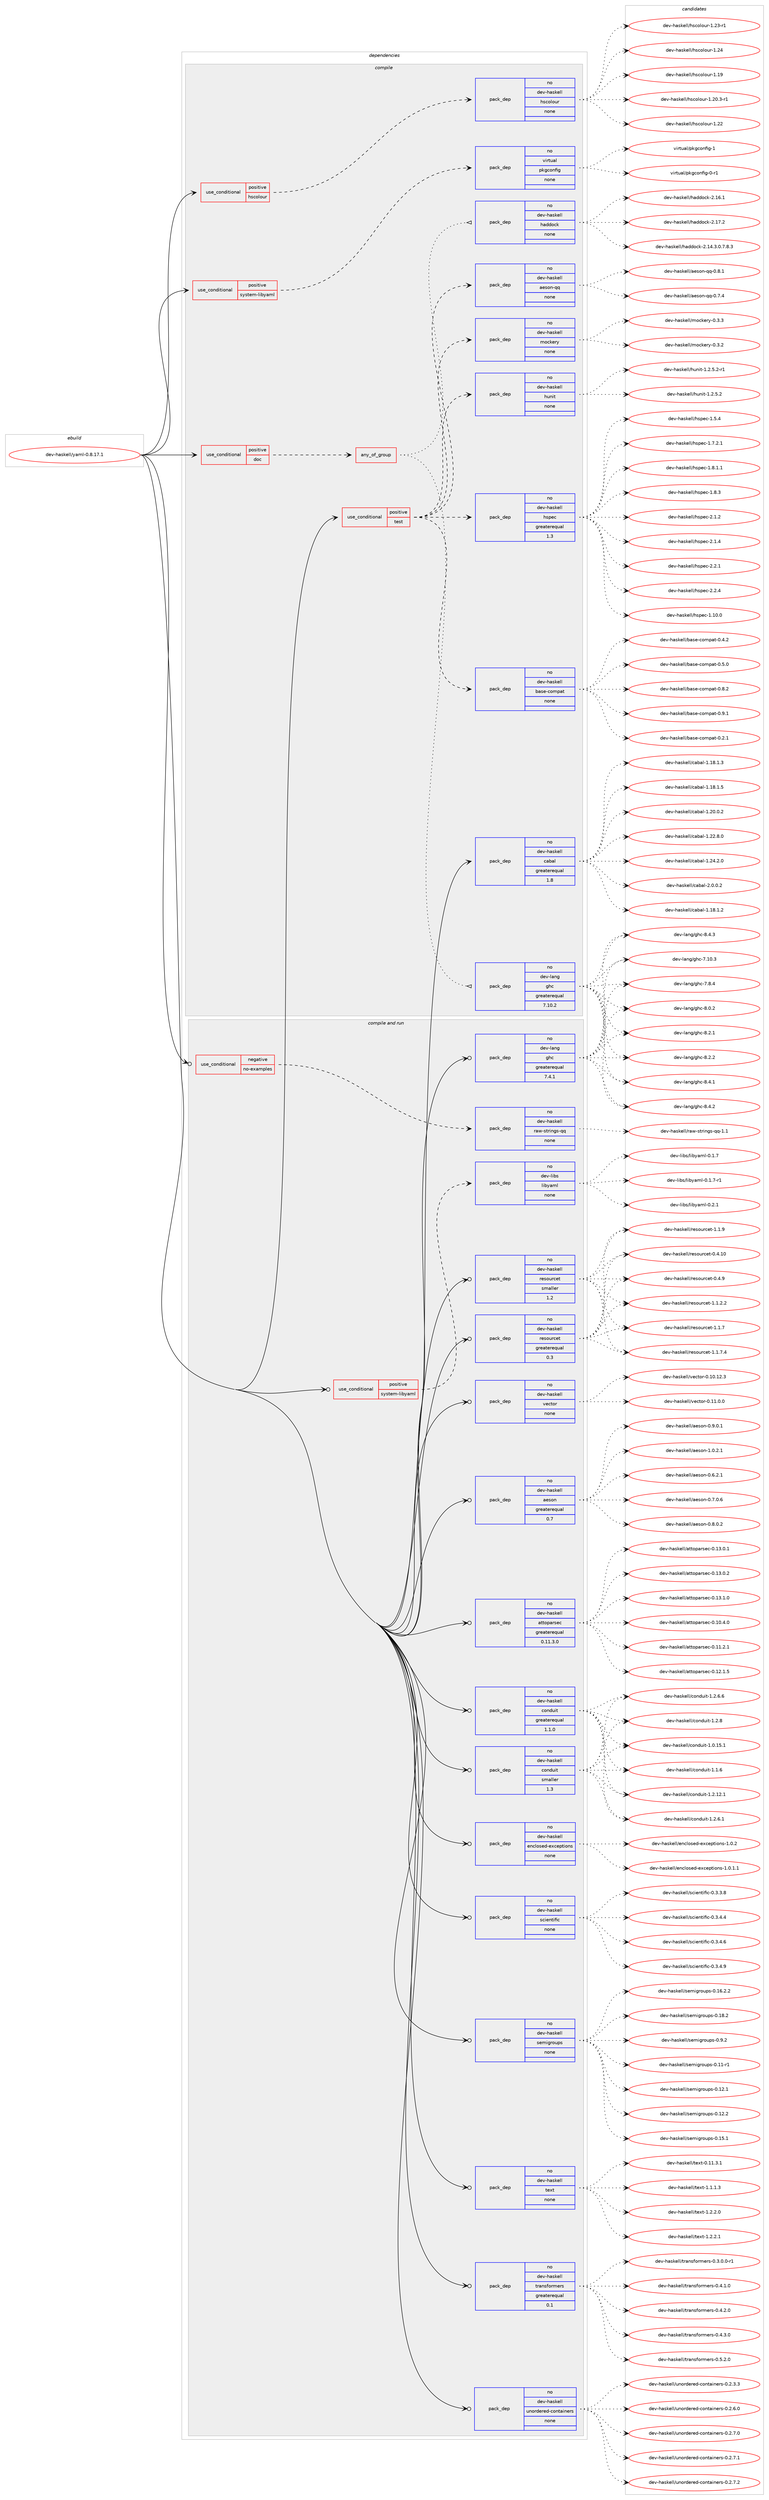 digraph prolog {

# *************
# Graph options
# *************

newrank=true;
concentrate=true;
compound=true;
graph [rankdir=LR,fontname=Helvetica,fontsize=10,ranksep=1.5];#, ranksep=2.5, nodesep=0.2];
edge  [arrowhead=vee];
node  [fontname=Helvetica,fontsize=10];

# **********
# The ebuild
# **********

subgraph cluster_leftcol {
color=gray;
rank=same;
label=<<i>ebuild</i>>;
id [label="dev-haskell/yaml-0.8.17.1", color=red, width=4, href="../dev-haskell/yaml-0.8.17.1.svg"];
}

# ****************
# The dependencies
# ****************

subgraph cluster_midcol {
color=gray;
label=<<i>dependencies</i>>;
subgraph cluster_compile {
fillcolor="#eeeeee";
style=filled;
label=<<i>compile</i>>;
subgraph cond362187 {
dependency1348762 [label=<<TABLE BORDER="0" CELLBORDER="1" CELLSPACING="0" CELLPADDING="4"><TR><TD ROWSPAN="3" CELLPADDING="10">use_conditional</TD></TR><TR><TD>positive</TD></TR><TR><TD>doc</TD></TR></TABLE>>, shape=none, color=red];
subgraph any21827 {
dependency1348763 [label=<<TABLE BORDER="0" CELLBORDER="1" CELLSPACING="0" CELLPADDING="4"><TR><TD CELLPADDING="10">any_of_group</TD></TR></TABLE>>, shape=none, color=red];subgraph pack964196 {
dependency1348764 [label=<<TABLE BORDER="0" CELLBORDER="1" CELLSPACING="0" CELLPADDING="4" WIDTH="220"><TR><TD ROWSPAN="6" CELLPADDING="30">pack_dep</TD></TR><TR><TD WIDTH="110">no</TD></TR><TR><TD>dev-haskell</TD></TR><TR><TD>haddock</TD></TR><TR><TD>none</TD></TR><TR><TD></TD></TR></TABLE>>, shape=none, color=blue];
}
dependency1348763:e -> dependency1348764:w [weight=20,style="dotted",arrowhead="oinv"];
subgraph pack964197 {
dependency1348765 [label=<<TABLE BORDER="0" CELLBORDER="1" CELLSPACING="0" CELLPADDING="4" WIDTH="220"><TR><TD ROWSPAN="6" CELLPADDING="30">pack_dep</TD></TR><TR><TD WIDTH="110">no</TD></TR><TR><TD>dev-lang</TD></TR><TR><TD>ghc</TD></TR><TR><TD>greaterequal</TD></TR><TR><TD>7.10.2</TD></TR></TABLE>>, shape=none, color=blue];
}
dependency1348763:e -> dependency1348765:w [weight=20,style="dotted",arrowhead="oinv"];
}
dependency1348762:e -> dependency1348763:w [weight=20,style="dashed",arrowhead="vee"];
}
id:e -> dependency1348762:w [weight=20,style="solid",arrowhead="vee"];
subgraph cond362188 {
dependency1348766 [label=<<TABLE BORDER="0" CELLBORDER="1" CELLSPACING="0" CELLPADDING="4"><TR><TD ROWSPAN="3" CELLPADDING="10">use_conditional</TD></TR><TR><TD>positive</TD></TR><TR><TD>hscolour</TD></TR></TABLE>>, shape=none, color=red];
subgraph pack964198 {
dependency1348767 [label=<<TABLE BORDER="0" CELLBORDER="1" CELLSPACING="0" CELLPADDING="4" WIDTH="220"><TR><TD ROWSPAN="6" CELLPADDING="30">pack_dep</TD></TR><TR><TD WIDTH="110">no</TD></TR><TR><TD>dev-haskell</TD></TR><TR><TD>hscolour</TD></TR><TR><TD>none</TD></TR><TR><TD></TD></TR></TABLE>>, shape=none, color=blue];
}
dependency1348766:e -> dependency1348767:w [weight=20,style="dashed",arrowhead="vee"];
}
id:e -> dependency1348766:w [weight=20,style="solid",arrowhead="vee"];
subgraph cond362189 {
dependency1348768 [label=<<TABLE BORDER="0" CELLBORDER="1" CELLSPACING="0" CELLPADDING="4"><TR><TD ROWSPAN="3" CELLPADDING="10">use_conditional</TD></TR><TR><TD>positive</TD></TR><TR><TD>system-libyaml</TD></TR></TABLE>>, shape=none, color=red];
subgraph pack964199 {
dependency1348769 [label=<<TABLE BORDER="0" CELLBORDER="1" CELLSPACING="0" CELLPADDING="4" WIDTH="220"><TR><TD ROWSPAN="6" CELLPADDING="30">pack_dep</TD></TR><TR><TD WIDTH="110">no</TD></TR><TR><TD>virtual</TD></TR><TR><TD>pkgconfig</TD></TR><TR><TD>none</TD></TR><TR><TD></TD></TR></TABLE>>, shape=none, color=blue];
}
dependency1348768:e -> dependency1348769:w [weight=20,style="dashed",arrowhead="vee"];
}
id:e -> dependency1348768:w [weight=20,style="solid",arrowhead="vee"];
subgraph cond362190 {
dependency1348770 [label=<<TABLE BORDER="0" CELLBORDER="1" CELLSPACING="0" CELLPADDING="4"><TR><TD ROWSPAN="3" CELLPADDING="10">use_conditional</TD></TR><TR><TD>positive</TD></TR><TR><TD>test</TD></TR></TABLE>>, shape=none, color=red];
subgraph pack964200 {
dependency1348771 [label=<<TABLE BORDER="0" CELLBORDER="1" CELLSPACING="0" CELLPADDING="4" WIDTH="220"><TR><TD ROWSPAN="6" CELLPADDING="30">pack_dep</TD></TR><TR><TD WIDTH="110">no</TD></TR><TR><TD>dev-haskell</TD></TR><TR><TD>aeson-qq</TD></TR><TR><TD>none</TD></TR><TR><TD></TD></TR></TABLE>>, shape=none, color=blue];
}
dependency1348770:e -> dependency1348771:w [weight=20,style="dashed",arrowhead="vee"];
subgraph pack964201 {
dependency1348772 [label=<<TABLE BORDER="0" CELLBORDER="1" CELLSPACING="0" CELLPADDING="4" WIDTH="220"><TR><TD ROWSPAN="6" CELLPADDING="30">pack_dep</TD></TR><TR><TD WIDTH="110">no</TD></TR><TR><TD>dev-haskell</TD></TR><TR><TD>base-compat</TD></TR><TR><TD>none</TD></TR><TR><TD></TD></TR></TABLE>>, shape=none, color=blue];
}
dependency1348770:e -> dependency1348772:w [weight=20,style="dashed",arrowhead="vee"];
subgraph pack964202 {
dependency1348773 [label=<<TABLE BORDER="0" CELLBORDER="1" CELLSPACING="0" CELLPADDING="4" WIDTH="220"><TR><TD ROWSPAN="6" CELLPADDING="30">pack_dep</TD></TR><TR><TD WIDTH="110">no</TD></TR><TR><TD>dev-haskell</TD></TR><TR><TD>hspec</TD></TR><TR><TD>greaterequal</TD></TR><TR><TD>1.3</TD></TR></TABLE>>, shape=none, color=blue];
}
dependency1348770:e -> dependency1348773:w [weight=20,style="dashed",arrowhead="vee"];
subgraph pack964203 {
dependency1348774 [label=<<TABLE BORDER="0" CELLBORDER="1" CELLSPACING="0" CELLPADDING="4" WIDTH="220"><TR><TD ROWSPAN="6" CELLPADDING="30">pack_dep</TD></TR><TR><TD WIDTH="110">no</TD></TR><TR><TD>dev-haskell</TD></TR><TR><TD>hunit</TD></TR><TR><TD>none</TD></TR><TR><TD></TD></TR></TABLE>>, shape=none, color=blue];
}
dependency1348770:e -> dependency1348774:w [weight=20,style="dashed",arrowhead="vee"];
subgraph pack964204 {
dependency1348775 [label=<<TABLE BORDER="0" CELLBORDER="1" CELLSPACING="0" CELLPADDING="4" WIDTH="220"><TR><TD ROWSPAN="6" CELLPADDING="30">pack_dep</TD></TR><TR><TD WIDTH="110">no</TD></TR><TR><TD>dev-haskell</TD></TR><TR><TD>mockery</TD></TR><TR><TD>none</TD></TR><TR><TD></TD></TR></TABLE>>, shape=none, color=blue];
}
dependency1348770:e -> dependency1348775:w [weight=20,style="dashed",arrowhead="vee"];
}
id:e -> dependency1348770:w [weight=20,style="solid",arrowhead="vee"];
subgraph pack964205 {
dependency1348776 [label=<<TABLE BORDER="0" CELLBORDER="1" CELLSPACING="0" CELLPADDING="4" WIDTH="220"><TR><TD ROWSPAN="6" CELLPADDING="30">pack_dep</TD></TR><TR><TD WIDTH="110">no</TD></TR><TR><TD>dev-haskell</TD></TR><TR><TD>cabal</TD></TR><TR><TD>greaterequal</TD></TR><TR><TD>1.8</TD></TR></TABLE>>, shape=none, color=blue];
}
id:e -> dependency1348776:w [weight=20,style="solid",arrowhead="vee"];
}
subgraph cluster_compileandrun {
fillcolor="#eeeeee";
style=filled;
label=<<i>compile and run</i>>;
subgraph cond362191 {
dependency1348777 [label=<<TABLE BORDER="0" CELLBORDER="1" CELLSPACING="0" CELLPADDING="4"><TR><TD ROWSPAN="3" CELLPADDING="10">use_conditional</TD></TR><TR><TD>negative</TD></TR><TR><TD>no-examples</TD></TR></TABLE>>, shape=none, color=red];
subgraph pack964206 {
dependency1348778 [label=<<TABLE BORDER="0" CELLBORDER="1" CELLSPACING="0" CELLPADDING="4" WIDTH="220"><TR><TD ROWSPAN="6" CELLPADDING="30">pack_dep</TD></TR><TR><TD WIDTH="110">no</TD></TR><TR><TD>dev-haskell</TD></TR><TR><TD>raw-strings-qq</TD></TR><TR><TD>none</TD></TR><TR><TD></TD></TR></TABLE>>, shape=none, color=blue];
}
dependency1348777:e -> dependency1348778:w [weight=20,style="dashed",arrowhead="vee"];
}
id:e -> dependency1348777:w [weight=20,style="solid",arrowhead="odotvee"];
subgraph cond362192 {
dependency1348779 [label=<<TABLE BORDER="0" CELLBORDER="1" CELLSPACING="0" CELLPADDING="4"><TR><TD ROWSPAN="3" CELLPADDING="10">use_conditional</TD></TR><TR><TD>positive</TD></TR><TR><TD>system-libyaml</TD></TR></TABLE>>, shape=none, color=red];
subgraph pack964207 {
dependency1348780 [label=<<TABLE BORDER="0" CELLBORDER="1" CELLSPACING="0" CELLPADDING="4" WIDTH="220"><TR><TD ROWSPAN="6" CELLPADDING="30">pack_dep</TD></TR><TR><TD WIDTH="110">no</TD></TR><TR><TD>dev-libs</TD></TR><TR><TD>libyaml</TD></TR><TR><TD>none</TD></TR><TR><TD></TD></TR></TABLE>>, shape=none, color=blue];
}
dependency1348779:e -> dependency1348780:w [weight=20,style="dashed",arrowhead="vee"];
}
id:e -> dependency1348779:w [weight=20,style="solid",arrowhead="odotvee"];
subgraph pack964208 {
dependency1348781 [label=<<TABLE BORDER="0" CELLBORDER="1" CELLSPACING="0" CELLPADDING="4" WIDTH="220"><TR><TD ROWSPAN="6" CELLPADDING="30">pack_dep</TD></TR><TR><TD WIDTH="110">no</TD></TR><TR><TD>dev-haskell</TD></TR><TR><TD>aeson</TD></TR><TR><TD>greaterequal</TD></TR><TR><TD>0.7</TD></TR></TABLE>>, shape=none, color=blue];
}
id:e -> dependency1348781:w [weight=20,style="solid",arrowhead="odotvee"];
subgraph pack964209 {
dependency1348782 [label=<<TABLE BORDER="0" CELLBORDER="1" CELLSPACING="0" CELLPADDING="4" WIDTH="220"><TR><TD ROWSPAN="6" CELLPADDING="30">pack_dep</TD></TR><TR><TD WIDTH="110">no</TD></TR><TR><TD>dev-haskell</TD></TR><TR><TD>attoparsec</TD></TR><TR><TD>greaterequal</TD></TR><TR><TD>0.11.3.0</TD></TR></TABLE>>, shape=none, color=blue];
}
id:e -> dependency1348782:w [weight=20,style="solid",arrowhead="odotvee"];
subgraph pack964210 {
dependency1348783 [label=<<TABLE BORDER="0" CELLBORDER="1" CELLSPACING="0" CELLPADDING="4" WIDTH="220"><TR><TD ROWSPAN="6" CELLPADDING="30">pack_dep</TD></TR><TR><TD WIDTH="110">no</TD></TR><TR><TD>dev-haskell</TD></TR><TR><TD>conduit</TD></TR><TR><TD>greaterequal</TD></TR><TR><TD>1.1.0</TD></TR></TABLE>>, shape=none, color=blue];
}
id:e -> dependency1348783:w [weight=20,style="solid",arrowhead="odotvee"];
subgraph pack964211 {
dependency1348784 [label=<<TABLE BORDER="0" CELLBORDER="1" CELLSPACING="0" CELLPADDING="4" WIDTH="220"><TR><TD ROWSPAN="6" CELLPADDING="30">pack_dep</TD></TR><TR><TD WIDTH="110">no</TD></TR><TR><TD>dev-haskell</TD></TR><TR><TD>conduit</TD></TR><TR><TD>smaller</TD></TR><TR><TD>1.3</TD></TR></TABLE>>, shape=none, color=blue];
}
id:e -> dependency1348784:w [weight=20,style="solid",arrowhead="odotvee"];
subgraph pack964212 {
dependency1348785 [label=<<TABLE BORDER="0" CELLBORDER="1" CELLSPACING="0" CELLPADDING="4" WIDTH="220"><TR><TD ROWSPAN="6" CELLPADDING="30">pack_dep</TD></TR><TR><TD WIDTH="110">no</TD></TR><TR><TD>dev-haskell</TD></TR><TR><TD>enclosed-exceptions</TD></TR><TR><TD>none</TD></TR><TR><TD></TD></TR></TABLE>>, shape=none, color=blue];
}
id:e -> dependency1348785:w [weight=20,style="solid",arrowhead="odotvee"];
subgraph pack964213 {
dependency1348786 [label=<<TABLE BORDER="0" CELLBORDER="1" CELLSPACING="0" CELLPADDING="4" WIDTH="220"><TR><TD ROWSPAN="6" CELLPADDING="30">pack_dep</TD></TR><TR><TD WIDTH="110">no</TD></TR><TR><TD>dev-haskell</TD></TR><TR><TD>resourcet</TD></TR><TR><TD>greaterequal</TD></TR><TR><TD>0.3</TD></TR></TABLE>>, shape=none, color=blue];
}
id:e -> dependency1348786:w [weight=20,style="solid",arrowhead="odotvee"];
subgraph pack964214 {
dependency1348787 [label=<<TABLE BORDER="0" CELLBORDER="1" CELLSPACING="0" CELLPADDING="4" WIDTH="220"><TR><TD ROWSPAN="6" CELLPADDING="30">pack_dep</TD></TR><TR><TD WIDTH="110">no</TD></TR><TR><TD>dev-haskell</TD></TR><TR><TD>resourcet</TD></TR><TR><TD>smaller</TD></TR><TR><TD>1.2</TD></TR></TABLE>>, shape=none, color=blue];
}
id:e -> dependency1348787:w [weight=20,style="solid",arrowhead="odotvee"];
subgraph pack964215 {
dependency1348788 [label=<<TABLE BORDER="0" CELLBORDER="1" CELLSPACING="0" CELLPADDING="4" WIDTH="220"><TR><TD ROWSPAN="6" CELLPADDING="30">pack_dep</TD></TR><TR><TD WIDTH="110">no</TD></TR><TR><TD>dev-haskell</TD></TR><TR><TD>scientific</TD></TR><TR><TD>none</TD></TR><TR><TD></TD></TR></TABLE>>, shape=none, color=blue];
}
id:e -> dependency1348788:w [weight=20,style="solid",arrowhead="odotvee"];
subgraph pack964216 {
dependency1348789 [label=<<TABLE BORDER="0" CELLBORDER="1" CELLSPACING="0" CELLPADDING="4" WIDTH="220"><TR><TD ROWSPAN="6" CELLPADDING="30">pack_dep</TD></TR><TR><TD WIDTH="110">no</TD></TR><TR><TD>dev-haskell</TD></TR><TR><TD>semigroups</TD></TR><TR><TD>none</TD></TR><TR><TD></TD></TR></TABLE>>, shape=none, color=blue];
}
id:e -> dependency1348789:w [weight=20,style="solid",arrowhead="odotvee"];
subgraph pack964217 {
dependency1348790 [label=<<TABLE BORDER="0" CELLBORDER="1" CELLSPACING="0" CELLPADDING="4" WIDTH="220"><TR><TD ROWSPAN="6" CELLPADDING="30">pack_dep</TD></TR><TR><TD WIDTH="110">no</TD></TR><TR><TD>dev-haskell</TD></TR><TR><TD>text</TD></TR><TR><TD>none</TD></TR><TR><TD></TD></TR></TABLE>>, shape=none, color=blue];
}
id:e -> dependency1348790:w [weight=20,style="solid",arrowhead="odotvee"];
subgraph pack964218 {
dependency1348791 [label=<<TABLE BORDER="0" CELLBORDER="1" CELLSPACING="0" CELLPADDING="4" WIDTH="220"><TR><TD ROWSPAN="6" CELLPADDING="30">pack_dep</TD></TR><TR><TD WIDTH="110">no</TD></TR><TR><TD>dev-haskell</TD></TR><TR><TD>transformers</TD></TR><TR><TD>greaterequal</TD></TR><TR><TD>0.1</TD></TR></TABLE>>, shape=none, color=blue];
}
id:e -> dependency1348791:w [weight=20,style="solid",arrowhead="odotvee"];
subgraph pack964219 {
dependency1348792 [label=<<TABLE BORDER="0" CELLBORDER="1" CELLSPACING="0" CELLPADDING="4" WIDTH="220"><TR><TD ROWSPAN="6" CELLPADDING="30">pack_dep</TD></TR><TR><TD WIDTH="110">no</TD></TR><TR><TD>dev-haskell</TD></TR><TR><TD>unordered-containers</TD></TR><TR><TD>none</TD></TR><TR><TD></TD></TR></TABLE>>, shape=none, color=blue];
}
id:e -> dependency1348792:w [weight=20,style="solid",arrowhead="odotvee"];
subgraph pack964220 {
dependency1348793 [label=<<TABLE BORDER="0" CELLBORDER="1" CELLSPACING="0" CELLPADDING="4" WIDTH="220"><TR><TD ROWSPAN="6" CELLPADDING="30">pack_dep</TD></TR><TR><TD WIDTH="110">no</TD></TR><TR><TD>dev-haskell</TD></TR><TR><TD>vector</TD></TR><TR><TD>none</TD></TR><TR><TD></TD></TR></TABLE>>, shape=none, color=blue];
}
id:e -> dependency1348793:w [weight=20,style="solid",arrowhead="odotvee"];
subgraph pack964221 {
dependency1348794 [label=<<TABLE BORDER="0" CELLBORDER="1" CELLSPACING="0" CELLPADDING="4" WIDTH="220"><TR><TD ROWSPAN="6" CELLPADDING="30">pack_dep</TD></TR><TR><TD WIDTH="110">no</TD></TR><TR><TD>dev-lang</TD></TR><TR><TD>ghc</TD></TR><TR><TD>greaterequal</TD></TR><TR><TD>7.4.1</TD></TR></TABLE>>, shape=none, color=blue];
}
id:e -> dependency1348794:w [weight=20,style="solid",arrowhead="odotvee"];
}
subgraph cluster_run {
fillcolor="#eeeeee";
style=filled;
label=<<i>run</i>>;
}
}

# **************
# The candidates
# **************

subgraph cluster_choices {
rank=same;
color=gray;
label=<<i>candidates</i>>;

subgraph choice964196 {
color=black;
nodesep=1;
choice1001011184510497115107101108108471049710010011199107455046495246514648465546564651 [label="dev-haskell/haddock-2.14.3.0.7.8.3", color=red, width=4,href="../dev-haskell/haddock-2.14.3.0.7.8.3.svg"];
choice100101118451049711510710110810847104971001001119910745504649544649 [label="dev-haskell/haddock-2.16.1", color=red, width=4,href="../dev-haskell/haddock-2.16.1.svg"];
choice100101118451049711510710110810847104971001001119910745504649554650 [label="dev-haskell/haddock-2.17.2", color=red, width=4,href="../dev-haskell/haddock-2.17.2.svg"];
dependency1348764:e -> choice1001011184510497115107101108108471049710010011199107455046495246514648465546564651:w [style=dotted,weight="100"];
dependency1348764:e -> choice100101118451049711510710110810847104971001001119910745504649544649:w [style=dotted,weight="100"];
dependency1348764:e -> choice100101118451049711510710110810847104971001001119910745504649554650:w [style=dotted,weight="100"];
}
subgraph choice964197 {
color=black;
nodesep=1;
choice1001011184510897110103471031049945554649484651 [label="dev-lang/ghc-7.10.3", color=red, width=4,href="../dev-lang/ghc-7.10.3.svg"];
choice10010111845108971101034710310499455546564652 [label="dev-lang/ghc-7.8.4", color=red, width=4,href="../dev-lang/ghc-7.8.4.svg"];
choice10010111845108971101034710310499455646484650 [label="dev-lang/ghc-8.0.2", color=red, width=4,href="../dev-lang/ghc-8.0.2.svg"];
choice10010111845108971101034710310499455646504649 [label="dev-lang/ghc-8.2.1", color=red, width=4,href="../dev-lang/ghc-8.2.1.svg"];
choice10010111845108971101034710310499455646504650 [label="dev-lang/ghc-8.2.2", color=red, width=4,href="../dev-lang/ghc-8.2.2.svg"];
choice10010111845108971101034710310499455646524649 [label="dev-lang/ghc-8.4.1", color=red, width=4,href="../dev-lang/ghc-8.4.1.svg"];
choice10010111845108971101034710310499455646524650 [label="dev-lang/ghc-8.4.2", color=red, width=4,href="../dev-lang/ghc-8.4.2.svg"];
choice10010111845108971101034710310499455646524651 [label="dev-lang/ghc-8.4.3", color=red, width=4,href="../dev-lang/ghc-8.4.3.svg"];
dependency1348765:e -> choice1001011184510897110103471031049945554649484651:w [style=dotted,weight="100"];
dependency1348765:e -> choice10010111845108971101034710310499455546564652:w [style=dotted,weight="100"];
dependency1348765:e -> choice10010111845108971101034710310499455646484650:w [style=dotted,weight="100"];
dependency1348765:e -> choice10010111845108971101034710310499455646504649:w [style=dotted,weight="100"];
dependency1348765:e -> choice10010111845108971101034710310499455646504650:w [style=dotted,weight="100"];
dependency1348765:e -> choice10010111845108971101034710310499455646524649:w [style=dotted,weight="100"];
dependency1348765:e -> choice10010111845108971101034710310499455646524650:w [style=dotted,weight="100"];
dependency1348765:e -> choice10010111845108971101034710310499455646524651:w [style=dotted,weight="100"];
}
subgraph choice964198 {
color=black;
nodesep=1;
choice100101118451049711510710110810847104115991111081111171144549464957 [label="dev-haskell/hscolour-1.19", color=red, width=4,href="../dev-haskell/hscolour-1.19.svg"];
choice10010111845104971151071011081084710411599111108111117114454946504846514511449 [label="dev-haskell/hscolour-1.20.3-r1", color=red, width=4,href="../dev-haskell/hscolour-1.20.3-r1.svg"];
choice100101118451049711510710110810847104115991111081111171144549465050 [label="dev-haskell/hscolour-1.22", color=red, width=4,href="../dev-haskell/hscolour-1.22.svg"];
choice1001011184510497115107101108108471041159911110811111711445494650514511449 [label="dev-haskell/hscolour-1.23-r1", color=red, width=4,href="../dev-haskell/hscolour-1.23-r1.svg"];
choice100101118451049711510710110810847104115991111081111171144549465052 [label="dev-haskell/hscolour-1.24", color=red, width=4,href="../dev-haskell/hscolour-1.24.svg"];
dependency1348767:e -> choice100101118451049711510710110810847104115991111081111171144549464957:w [style=dotted,weight="100"];
dependency1348767:e -> choice10010111845104971151071011081084710411599111108111117114454946504846514511449:w [style=dotted,weight="100"];
dependency1348767:e -> choice100101118451049711510710110810847104115991111081111171144549465050:w [style=dotted,weight="100"];
dependency1348767:e -> choice1001011184510497115107101108108471041159911110811111711445494650514511449:w [style=dotted,weight="100"];
dependency1348767:e -> choice100101118451049711510710110810847104115991111081111171144549465052:w [style=dotted,weight="100"];
}
subgraph choice964199 {
color=black;
nodesep=1;
choice11810511411611797108471121071039911111010210510345484511449 [label="virtual/pkgconfig-0-r1", color=red, width=4,href="../virtual/pkgconfig-0-r1.svg"];
choice1181051141161179710847112107103991111101021051034549 [label="virtual/pkgconfig-1", color=red, width=4,href="../virtual/pkgconfig-1.svg"];
dependency1348769:e -> choice11810511411611797108471121071039911111010210510345484511449:w [style=dotted,weight="100"];
dependency1348769:e -> choice1181051141161179710847112107103991111101021051034549:w [style=dotted,weight="100"];
}
subgraph choice964200 {
color=black;
nodesep=1;
choice1001011184510497115107101108108479710111511111045113113454846554652 [label="dev-haskell/aeson-qq-0.7.4", color=red, width=4,href="../dev-haskell/aeson-qq-0.7.4.svg"];
choice1001011184510497115107101108108479710111511111045113113454846564649 [label="dev-haskell/aeson-qq-0.8.1", color=red, width=4,href="../dev-haskell/aeson-qq-0.8.1.svg"];
dependency1348771:e -> choice1001011184510497115107101108108479710111511111045113113454846554652:w [style=dotted,weight="100"];
dependency1348771:e -> choice1001011184510497115107101108108479710111511111045113113454846564649:w [style=dotted,weight="100"];
}
subgraph choice964201 {
color=black;
nodesep=1;
choice1001011184510497115107101108108479897115101459911110911297116454846504649 [label="dev-haskell/base-compat-0.2.1", color=red, width=4,href="../dev-haskell/base-compat-0.2.1.svg"];
choice1001011184510497115107101108108479897115101459911110911297116454846524650 [label="dev-haskell/base-compat-0.4.2", color=red, width=4,href="../dev-haskell/base-compat-0.4.2.svg"];
choice1001011184510497115107101108108479897115101459911110911297116454846534648 [label="dev-haskell/base-compat-0.5.0", color=red, width=4,href="../dev-haskell/base-compat-0.5.0.svg"];
choice1001011184510497115107101108108479897115101459911110911297116454846564650 [label="dev-haskell/base-compat-0.8.2", color=red, width=4,href="../dev-haskell/base-compat-0.8.2.svg"];
choice1001011184510497115107101108108479897115101459911110911297116454846574649 [label="dev-haskell/base-compat-0.9.1", color=red, width=4,href="../dev-haskell/base-compat-0.9.1.svg"];
dependency1348772:e -> choice1001011184510497115107101108108479897115101459911110911297116454846504649:w [style=dotted,weight="100"];
dependency1348772:e -> choice1001011184510497115107101108108479897115101459911110911297116454846524650:w [style=dotted,weight="100"];
dependency1348772:e -> choice1001011184510497115107101108108479897115101459911110911297116454846534648:w [style=dotted,weight="100"];
dependency1348772:e -> choice1001011184510497115107101108108479897115101459911110911297116454846564650:w [style=dotted,weight="100"];
dependency1348772:e -> choice1001011184510497115107101108108479897115101459911110911297116454846574649:w [style=dotted,weight="100"];
}
subgraph choice964202 {
color=black;
nodesep=1;
choice1001011184510497115107101108108471041151121019945494649484648 [label="dev-haskell/hspec-1.10.0", color=red, width=4,href="../dev-haskell/hspec-1.10.0.svg"];
choice10010111845104971151071011081084710411511210199454946534652 [label="dev-haskell/hspec-1.5.4", color=red, width=4,href="../dev-haskell/hspec-1.5.4.svg"];
choice100101118451049711510710110810847104115112101994549465546504649 [label="dev-haskell/hspec-1.7.2.1", color=red, width=4,href="../dev-haskell/hspec-1.7.2.1.svg"];
choice100101118451049711510710110810847104115112101994549465646494649 [label="dev-haskell/hspec-1.8.1.1", color=red, width=4,href="../dev-haskell/hspec-1.8.1.1.svg"];
choice10010111845104971151071011081084710411511210199454946564651 [label="dev-haskell/hspec-1.8.3", color=red, width=4,href="../dev-haskell/hspec-1.8.3.svg"];
choice10010111845104971151071011081084710411511210199455046494650 [label="dev-haskell/hspec-2.1.2", color=red, width=4,href="../dev-haskell/hspec-2.1.2.svg"];
choice10010111845104971151071011081084710411511210199455046494652 [label="dev-haskell/hspec-2.1.4", color=red, width=4,href="../dev-haskell/hspec-2.1.4.svg"];
choice10010111845104971151071011081084710411511210199455046504649 [label="dev-haskell/hspec-2.2.1", color=red, width=4,href="../dev-haskell/hspec-2.2.1.svg"];
choice10010111845104971151071011081084710411511210199455046504652 [label="dev-haskell/hspec-2.2.4", color=red, width=4,href="../dev-haskell/hspec-2.2.4.svg"];
dependency1348773:e -> choice1001011184510497115107101108108471041151121019945494649484648:w [style=dotted,weight="100"];
dependency1348773:e -> choice10010111845104971151071011081084710411511210199454946534652:w [style=dotted,weight="100"];
dependency1348773:e -> choice100101118451049711510710110810847104115112101994549465546504649:w [style=dotted,weight="100"];
dependency1348773:e -> choice100101118451049711510710110810847104115112101994549465646494649:w [style=dotted,weight="100"];
dependency1348773:e -> choice10010111845104971151071011081084710411511210199454946564651:w [style=dotted,weight="100"];
dependency1348773:e -> choice10010111845104971151071011081084710411511210199455046494650:w [style=dotted,weight="100"];
dependency1348773:e -> choice10010111845104971151071011081084710411511210199455046494652:w [style=dotted,weight="100"];
dependency1348773:e -> choice10010111845104971151071011081084710411511210199455046504649:w [style=dotted,weight="100"];
dependency1348773:e -> choice10010111845104971151071011081084710411511210199455046504652:w [style=dotted,weight="100"];
}
subgraph choice964203 {
color=black;
nodesep=1;
choice1001011184510497115107101108108471041171101051164549465046534650 [label="dev-haskell/hunit-1.2.5.2", color=red, width=4,href="../dev-haskell/hunit-1.2.5.2.svg"];
choice10010111845104971151071011081084710411711010511645494650465346504511449 [label="dev-haskell/hunit-1.2.5.2-r1", color=red, width=4,href="../dev-haskell/hunit-1.2.5.2-r1.svg"];
dependency1348774:e -> choice1001011184510497115107101108108471041171101051164549465046534650:w [style=dotted,weight="100"];
dependency1348774:e -> choice10010111845104971151071011081084710411711010511645494650465346504511449:w [style=dotted,weight="100"];
}
subgraph choice964204 {
color=black;
nodesep=1;
choice10010111845104971151071011081084710911199107101114121454846514650 [label="dev-haskell/mockery-0.3.2", color=red, width=4,href="../dev-haskell/mockery-0.3.2.svg"];
choice10010111845104971151071011081084710911199107101114121454846514651 [label="dev-haskell/mockery-0.3.3", color=red, width=4,href="../dev-haskell/mockery-0.3.3.svg"];
dependency1348775:e -> choice10010111845104971151071011081084710911199107101114121454846514650:w [style=dotted,weight="100"];
dependency1348775:e -> choice10010111845104971151071011081084710911199107101114121454846514651:w [style=dotted,weight="100"];
}
subgraph choice964205 {
color=black;
nodesep=1;
choice10010111845104971151071011081084799979897108454946495646494650 [label="dev-haskell/cabal-1.18.1.2", color=red, width=4,href="../dev-haskell/cabal-1.18.1.2.svg"];
choice10010111845104971151071011081084799979897108454946495646494651 [label="dev-haskell/cabal-1.18.1.3", color=red, width=4,href="../dev-haskell/cabal-1.18.1.3.svg"];
choice10010111845104971151071011081084799979897108454946495646494653 [label="dev-haskell/cabal-1.18.1.5", color=red, width=4,href="../dev-haskell/cabal-1.18.1.5.svg"];
choice10010111845104971151071011081084799979897108454946504846484650 [label="dev-haskell/cabal-1.20.0.2", color=red, width=4,href="../dev-haskell/cabal-1.20.0.2.svg"];
choice10010111845104971151071011081084799979897108454946505046564648 [label="dev-haskell/cabal-1.22.8.0", color=red, width=4,href="../dev-haskell/cabal-1.22.8.0.svg"];
choice10010111845104971151071011081084799979897108454946505246504648 [label="dev-haskell/cabal-1.24.2.0", color=red, width=4,href="../dev-haskell/cabal-1.24.2.0.svg"];
choice100101118451049711510710110810847999798971084550464846484650 [label="dev-haskell/cabal-2.0.0.2", color=red, width=4,href="../dev-haskell/cabal-2.0.0.2.svg"];
dependency1348776:e -> choice10010111845104971151071011081084799979897108454946495646494650:w [style=dotted,weight="100"];
dependency1348776:e -> choice10010111845104971151071011081084799979897108454946495646494651:w [style=dotted,weight="100"];
dependency1348776:e -> choice10010111845104971151071011081084799979897108454946495646494653:w [style=dotted,weight="100"];
dependency1348776:e -> choice10010111845104971151071011081084799979897108454946504846484650:w [style=dotted,weight="100"];
dependency1348776:e -> choice10010111845104971151071011081084799979897108454946505046564648:w [style=dotted,weight="100"];
dependency1348776:e -> choice10010111845104971151071011081084799979897108454946505246504648:w [style=dotted,weight="100"];
dependency1348776:e -> choice100101118451049711510710110810847999798971084550464846484650:w [style=dotted,weight="100"];
}
subgraph choice964206 {
color=black;
nodesep=1;
choice10010111845104971151071011081084711497119451151161141051101031154511311345494649 [label="dev-haskell/raw-strings-qq-1.1", color=red, width=4,href="../dev-haskell/raw-strings-qq-1.1.svg"];
dependency1348778:e -> choice10010111845104971151071011081084711497119451151161141051101031154511311345494649:w [style=dotted,weight="100"];
}
subgraph choice964207 {
color=black;
nodesep=1;
choice1001011184510810598115471081059812197109108454846494655 [label="dev-libs/libyaml-0.1.7", color=red, width=4,href="../dev-libs/libyaml-0.1.7.svg"];
choice10010111845108105981154710810598121971091084548464946554511449 [label="dev-libs/libyaml-0.1.7-r1", color=red, width=4,href="../dev-libs/libyaml-0.1.7-r1.svg"];
choice1001011184510810598115471081059812197109108454846504649 [label="dev-libs/libyaml-0.2.1", color=red, width=4,href="../dev-libs/libyaml-0.2.1.svg"];
dependency1348780:e -> choice1001011184510810598115471081059812197109108454846494655:w [style=dotted,weight="100"];
dependency1348780:e -> choice10010111845108105981154710810598121971091084548464946554511449:w [style=dotted,weight="100"];
dependency1348780:e -> choice1001011184510810598115471081059812197109108454846504649:w [style=dotted,weight="100"];
}
subgraph choice964208 {
color=black;
nodesep=1;
choice100101118451049711510710110810847971011151111104548465446504649 [label="dev-haskell/aeson-0.6.2.1", color=red, width=4,href="../dev-haskell/aeson-0.6.2.1.svg"];
choice100101118451049711510710110810847971011151111104548465546484654 [label="dev-haskell/aeson-0.7.0.6", color=red, width=4,href="../dev-haskell/aeson-0.7.0.6.svg"];
choice100101118451049711510710110810847971011151111104548465646484650 [label="dev-haskell/aeson-0.8.0.2", color=red, width=4,href="../dev-haskell/aeson-0.8.0.2.svg"];
choice100101118451049711510710110810847971011151111104548465746484649 [label="dev-haskell/aeson-0.9.0.1", color=red, width=4,href="../dev-haskell/aeson-0.9.0.1.svg"];
choice100101118451049711510710110810847971011151111104549464846504649 [label="dev-haskell/aeson-1.0.2.1", color=red, width=4,href="../dev-haskell/aeson-1.0.2.1.svg"];
dependency1348781:e -> choice100101118451049711510710110810847971011151111104548465446504649:w [style=dotted,weight="100"];
dependency1348781:e -> choice100101118451049711510710110810847971011151111104548465546484654:w [style=dotted,weight="100"];
dependency1348781:e -> choice100101118451049711510710110810847971011151111104548465646484650:w [style=dotted,weight="100"];
dependency1348781:e -> choice100101118451049711510710110810847971011151111104548465746484649:w [style=dotted,weight="100"];
dependency1348781:e -> choice100101118451049711510710110810847971011151111104549464846504649:w [style=dotted,weight="100"];
}
subgraph choice964209 {
color=black;
nodesep=1;
choice100101118451049711510710110810847971161161111129711411510199454846494846524648 [label="dev-haskell/attoparsec-0.10.4.0", color=red, width=4,href="../dev-haskell/attoparsec-0.10.4.0.svg"];
choice100101118451049711510710110810847971161161111129711411510199454846494946504649 [label="dev-haskell/attoparsec-0.11.2.1", color=red, width=4,href="../dev-haskell/attoparsec-0.11.2.1.svg"];
choice100101118451049711510710110810847971161161111129711411510199454846495046494653 [label="dev-haskell/attoparsec-0.12.1.5", color=red, width=4,href="../dev-haskell/attoparsec-0.12.1.5.svg"];
choice100101118451049711510710110810847971161161111129711411510199454846495146484649 [label="dev-haskell/attoparsec-0.13.0.1", color=red, width=4,href="../dev-haskell/attoparsec-0.13.0.1.svg"];
choice100101118451049711510710110810847971161161111129711411510199454846495146484650 [label="dev-haskell/attoparsec-0.13.0.2", color=red, width=4,href="../dev-haskell/attoparsec-0.13.0.2.svg"];
choice100101118451049711510710110810847971161161111129711411510199454846495146494648 [label="dev-haskell/attoparsec-0.13.1.0", color=red, width=4,href="../dev-haskell/attoparsec-0.13.1.0.svg"];
dependency1348782:e -> choice100101118451049711510710110810847971161161111129711411510199454846494846524648:w [style=dotted,weight="100"];
dependency1348782:e -> choice100101118451049711510710110810847971161161111129711411510199454846494946504649:w [style=dotted,weight="100"];
dependency1348782:e -> choice100101118451049711510710110810847971161161111129711411510199454846495046494653:w [style=dotted,weight="100"];
dependency1348782:e -> choice100101118451049711510710110810847971161161111129711411510199454846495146484649:w [style=dotted,weight="100"];
dependency1348782:e -> choice100101118451049711510710110810847971161161111129711411510199454846495146484650:w [style=dotted,weight="100"];
dependency1348782:e -> choice100101118451049711510710110810847971161161111129711411510199454846495146494648:w [style=dotted,weight="100"];
}
subgraph choice964210 {
color=black;
nodesep=1;
choice10010111845104971151071011081084799111110100117105116454946484649534649 [label="dev-haskell/conduit-1.0.15.1", color=red, width=4,href="../dev-haskell/conduit-1.0.15.1.svg"];
choice10010111845104971151071011081084799111110100117105116454946494654 [label="dev-haskell/conduit-1.1.6", color=red, width=4,href="../dev-haskell/conduit-1.1.6.svg"];
choice10010111845104971151071011081084799111110100117105116454946504649504649 [label="dev-haskell/conduit-1.2.12.1", color=red, width=4,href="../dev-haskell/conduit-1.2.12.1.svg"];
choice100101118451049711510710110810847991111101001171051164549465046544649 [label="dev-haskell/conduit-1.2.6.1", color=red, width=4,href="../dev-haskell/conduit-1.2.6.1.svg"];
choice100101118451049711510710110810847991111101001171051164549465046544654 [label="dev-haskell/conduit-1.2.6.6", color=red, width=4,href="../dev-haskell/conduit-1.2.6.6.svg"];
choice10010111845104971151071011081084799111110100117105116454946504656 [label="dev-haskell/conduit-1.2.8", color=red, width=4,href="../dev-haskell/conduit-1.2.8.svg"];
dependency1348783:e -> choice10010111845104971151071011081084799111110100117105116454946484649534649:w [style=dotted,weight="100"];
dependency1348783:e -> choice10010111845104971151071011081084799111110100117105116454946494654:w [style=dotted,weight="100"];
dependency1348783:e -> choice10010111845104971151071011081084799111110100117105116454946504649504649:w [style=dotted,weight="100"];
dependency1348783:e -> choice100101118451049711510710110810847991111101001171051164549465046544649:w [style=dotted,weight="100"];
dependency1348783:e -> choice100101118451049711510710110810847991111101001171051164549465046544654:w [style=dotted,weight="100"];
dependency1348783:e -> choice10010111845104971151071011081084799111110100117105116454946504656:w [style=dotted,weight="100"];
}
subgraph choice964211 {
color=black;
nodesep=1;
choice10010111845104971151071011081084799111110100117105116454946484649534649 [label="dev-haskell/conduit-1.0.15.1", color=red, width=4,href="../dev-haskell/conduit-1.0.15.1.svg"];
choice10010111845104971151071011081084799111110100117105116454946494654 [label="dev-haskell/conduit-1.1.6", color=red, width=4,href="../dev-haskell/conduit-1.1.6.svg"];
choice10010111845104971151071011081084799111110100117105116454946504649504649 [label="dev-haskell/conduit-1.2.12.1", color=red, width=4,href="../dev-haskell/conduit-1.2.12.1.svg"];
choice100101118451049711510710110810847991111101001171051164549465046544649 [label="dev-haskell/conduit-1.2.6.1", color=red, width=4,href="../dev-haskell/conduit-1.2.6.1.svg"];
choice100101118451049711510710110810847991111101001171051164549465046544654 [label="dev-haskell/conduit-1.2.6.6", color=red, width=4,href="../dev-haskell/conduit-1.2.6.6.svg"];
choice10010111845104971151071011081084799111110100117105116454946504656 [label="dev-haskell/conduit-1.2.8", color=red, width=4,href="../dev-haskell/conduit-1.2.8.svg"];
dependency1348784:e -> choice10010111845104971151071011081084799111110100117105116454946484649534649:w [style=dotted,weight="100"];
dependency1348784:e -> choice10010111845104971151071011081084799111110100117105116454946494654:w [style=dotted,weight="100"];
dependency1348784:e -> choice10010111845104971151071011081084799111110100117105116454946504649504649:w [style=dotted,weight="100"];
dependency1348784:e -> choice100101118451049711510710110810847991111101001171051164549465046544649:w [style=dotted,weight="100"];
dependency1348784:e -> choice100101118451049711510710110810847991111101001171051164549465046544654:w [style=dotted,weight="100"];
dependency1348784:e -> choice10010111845104971151071011081084799111110100117105116454946504656:w [style=dotted,weight="100"];
}
subgraph choice964212 {
color=black;
nodesep=1;
choice1001011184510497115107101108108471011109910811111510110045101120991011121161051111101154549464846494649 [label="dev-haskell/enclosed-exceptions-1.0.1.1", color=red, width=4,href="../dev-haskell/enclosed-exceptions-1.0.1.1.svg"];
choice100101118451049711510710110810847101110991081111151011004510112099101112116105111110115454946484650 [label="dev-haskell/enclosed-exceptions-1.0.2", color=red, width=4,href="../dev-haskell/enclosed-exceptions-1.0.2.svg"];
dependency1348785:e -> choice1001011184510497115107101108108471011109910811111510110045101120991011121161051111101154549464846494649:w [style=dotted,weight="100"];
dependency1348785:e -> choice100101118451049711510710110810847101110991081111151011004510112099101112116105111110115454946484650:w [style=dotted,weight="100"];
}
subgraph choice964213 {
color=black;
nodesep=1;
choice1001011184510497115107101108108471141011151111171149910111645484652464948 [label="dev-haskell/resourcet-0.4.10", color=red, width=4,href="../dev-haskell/resourcet-0.4.10.svg"];
choice10010111845104971151071011081084711410111511111711499101116454846524657 [label="dev-haskell/resourcet-0.4.9", color=red, width=4,href="../dev-haskell/resourcet-0.4.9.svg"];
choice100101118451049711510710110810847114101115111117114991011164549464946504650 [label="dev-haskell/resourcet-1.1.2.2", color=red, width=4,href="../dev-haskell/resourcet-1.1.2.2.svg"];
choice10010111845104971151071011081084711410111511111711499101116454946494655 [label="dev-haskell/resourcet-1.1.7", color=red, width=4,href="../dev-haskell/resourcet-1.1.7.svg"];
choice100101118451049711510710110810847114101115111117114991011164549464946554652 [label="dev-haskell/resourcet-1.1.7.4", color=red, width=4,href="../dev-haskell/resourcet-1.1.7.4.svg"];
choice10010111845104971151071011081084711410111511111711499101116454946494657 [label="dev-haskell/resourcet-1.1.9", color=red, width=4,href="../dev-haskell/resourcet-1.1.9.svg"];
dependency1348786:e -> choice1001011184510497115107101108108471141011151111171149910111645484652464948:w [style=dotted,weight="100"];
dependency1348786:e -> choice10010111845104971151071011081084711410111511111711499101116454846524657:w [style=dotted,weight="100"];
dependency1348786:e -> choice100101118451049711510710110810847114101115111117114991011164549464946504650:w [style=dotted,weight="100"];
dependency1348786:e -> choice10010111845104971151071011081084711410111511111711499101116454946494655:w [style=dotted,weight="100"];
dependency1348786:e -> choice100101118451049711510710110810847114101115111117114991011164549464946554652:w [style=dotted,weight="100"];
dependency1348786:e -> choice10010111845104971151071011081084711410111511111711499101116454946494657:w [style=dotted,weight="100"];
}
subgraph choice964214 {
color=black;
nodesep=1;
choice1001011184510497115107101108108471141011151111171149910111645484652464948 [label="dev-haskell/resourcet-0.4.10", color=red, width=4,href="../dev-haskell/resourcet-0.4.10.svg"];
choice10010111845104971151071011081084711410111511111711499101116454846524657 [label="dev-haskell/resourcet-0.4.9", color=red, width=4,href="../dev-haskell/resourcet-0.4.9.svg"];
choice100101118451049711510710110810847114101115111117114991011164549464946504650 [label="dev-haskell/resourcet-1.1.2.2", color=red, width=4,href="../dev-haskell/resourcet-1.1.2.2.svg"];
choice10010111845104971151071011081084711410111511111711499101116454946494655 [label="dev-haskell/resourcet-1.1.7", color=red, width=4,href="../dev-haskell/resourcet-1.1.7.svg"];
choice100101118451049711510710110810847114101115111117114991011164549464946554652 [label="dev-haskell/resourcet-1.1.7.4", color=red, width=4,href="../dev-haskell/resourcet-1.1.7.4.svg"];
choice10010111845104971151071011081084711410111511111711499101116454946494657 [label="dev-haskell/resourcet-1.1.9", color=red, width=4,href="../dev-haskell/resourcet-1.1.9.svg"];
dependency1348787:e -> choice1001011184510497115107101108108471141011151111171149910111645484652464948:w [style=dotted,weight="100"];
dependency1348787:e -> choice10010111845104971151071011081084711410111511111711499101116454846524657:w [style=dotted,weight="100"];
dependency1348787:e -> choice100101118451049711510710110810847114101115111117114991011164549464946504650:w [style=dotted,weight="100"];
dependency1348787:e -> choice10010111845104971151071011081084711410111511111711499101116454946494655:w [style=dotted,weight="100"];
dependency1348787:e -> choice100101118451049711510710110810847114101115111117114991011164549464946554652:w [style=dotted,weight="100"];
dependency1348787:e -> choice10010111845104971151071011081084711410111511111711499101116454946494657:w [style=dotted,weight="100"];
}
subgraph choice964215 {
color=black;
nodesep=1;
choice10010111845104971151071011081084711599105101110116105102105994548465146514656 [label="dev-haskell/scientific-0.3.3.8", color=red, width=4,href="../dev-haskell/scientific-0.3.3.8.svg"];
choice10010111845104971151071011081084711599105101110116105102105994548465146524652 [label="dev-haskell/scientific-0.3.4.4", color=red, width=4,href="../dev-haskell/scientific-0.3.4.4.svg"];
choice10010111845104971151071011081084711599105101110116105102105994548465146524654 [label="dev-haskell/scientific-0.3.4.6", color=red, width=4,href="../dev-haskell/scientific-0.3.4.6.svg"];
choice10010111845104971151071011081084711599105101110116105102105994548465146524657 [label="dev-haskell/scientific-0.3.4.9", color=red, width=4,href="../dev-haskell/scientific-0.3.4.9.svg"];
dependency1348788:e -> choice10010111845104971151071011081084711599105101110116105102105994548465146514656:w [style=dotted,weight="100"];
dependency1348788:e -> choice10010111845104971151071011081084711599105101110116105102105994548465146524652:w [style=dotted,weight="100"];
dependency1348788:e -> choice10010111845104971151071011081084711599105101110116105102105994548465146524654:w [style=dotted,weight="100"];
dependency1348788:e -> choice10010111845104971151071011081084711599105101110116105102105994548465146524657:w [style=dotted,weight="100"];
}
subgraph choice964216 {
color=black;
nodesep=1;
choice10010111845104971151071011081084711510110910510311411111711211545484649494511449 [label="dev-haskell/semigroups-0.11-r1", color=red, width=4,href="../dev-haskell/semigroups-0.11-r1.svg"];
choice10010111845104971151071011081084711510110910510311411111711211545484649504649 [label="dev-haskell/semigroups-0.12.1", color=red, width=4,href="../dev-haskell/semigroups-0.12.1.svg"];
choice10010111845104971151071011081084711510110910510311411111711211545484649504650 [label="dev-haskell/semigroups-0.12.2", color=red, width=4,href="../dev-haskell/semigroups-0.12.2.svg"];
choice10010111845104971151071011081084711510110910510311411111711211545484649534649 [label="dev-haskell/semigroups-0.15.1", color=red, width=4,href="../dev-haskell/semigroups-0.15.1.svg"];
choice100101118451049711510710110810847115101109105103114111117112115454846495446504650 [label="dev-haskell/semigroups-0.16.2.2", color=red, width=4,href="../dev-haskell/semigroups-0.16.2.2.svg"];
choice10010111845104971151071011081084711510110910510311411111711211545484649564650 [label="dev-haskell/semigroups-0.18.2", color=red, width=4,href="../dev-haskell/semigroups-0.18.2.svg"];
choice100101118451049711510710110810847115101109105103114111117112115454846574650 [label="dev-haskell/semigroups-0.9.2", color=red, width=4,href="../dev-haskell/semigroups-0.9.2.svg"];
dependency1348789:e -> choice10010111845104971151071011081084711510110910510311411111711211545484649494511449:w [style=dotted,weight="100"];
dependency1348789:e -> choice10010111845104971151071011081084711510110910510311411111711211545484649504649:w [style=dotted,weight="100"];
dependency1348789:e -> choice10010111845104971151071011081084711510110910510311411111711211545484649504650:w [style=dotted,weight="100"];
dependency1348789:e -> choice10010111845104971151071011081084711510110910510311411111711211545484649534649:w [style=dotted,weight="100"];
dependency1348789:e -> choice100101118451049711510710110810847115101109105103114111117112115454846495446504650:w [style=dotted,weight="100"];
dependency1348789:e -> choice10010111845104971151071011081084711510110910510311411111711211545484649564650:w [style=dotted,weight="100"];
dependency1348789:e -> choice100101118451049711510710110810847115101109105103114111117112115454846574650:w [style=dotted,weight="100"];
}
subgraph choice964217 {
color=black;
nodesep=1;
choice100101118451049711510710110810847116101120116454846494946514649 [label="dev-haskell/text-0.11.3.1", color=red, width=4,href="../dev-haskell/text-0.11.3.1.svg"];
choice1001011184510497115107101108108471161011201164549464946494651 [label="dev-haskell/text-1.1.1.3", color=red, width=4,href="../dev-haskell/text-1.1.1.3.svg"];
choice1001011184510497115107101108108471161011201164549465046504648 [label="dev-haskell/text-1.2.2.0", color=red, width=4,href="../dev-haskell/text-1.2.2.0.svg"];
choice1001011184510497115107101108108471161011201164549465046504649 [label="dev-haskell/text-1.2.2.1", color=red, width=4,href="../dev-haskell/text-1.2.2.1.svg"];
dependency1348790:e -> choice100101118451049711510710110810847116101120116454846494946514649:w [style=dotted,weight="100"];
dependency1348790:e -> choice1001011184510497115107101108108471161011201164549464946494651:w [style=dotted,weight="100"];
dependency1348790:e -> choice1001011184510497115107101108108471161011201164549465046504648:w [style=dotted,weight="100"];
dependency1348790:e -> choice1001011184510497115107101108108471161011201164549465046504649:w [style=dotted,weight="100"];
}
subgraph choice964218 {
color=black;
nodesep=1;
choice1001011184510497115107101108108471161149711011510211111410910111411545484651464846484511449 [label="dev-haskell/transformers-0.3.0.0-r1", color=red, width=4,href="../dev-haskell/transformers-0.3.0.0-r1.svg"];
choice100101118451049711510710110810847116114971101151021111141091011141154548465246494648 [label="dev-haskell/transformers-0.4.1.0", color=red, width=4,href="../dev-haskell/transformers-0.4.1.0.svg"];
choice100101118451049711510710110810847116114971101151021111141091011141154548465246504648 [label="dev-haskell/transformers-0.4.2.0", color=red, width=4,href="../dev-haskell/transformers-0.4.2.0.svg"];
choice100101118451049711510710110810847116114971101151021111141091011141154548465246514648 [label="dev-haskell/transformers-0.4.3.0", color=red, width=4,href="../dev-haskell/transformers-0.4.3.0.svg"];
choice100101118451049711510710110810847116114971101151021111141091011141154548465346504648 [label="dev-haskell/transformers-0.5.2.0", color=red, width=4,href="../dev-haskell/transformers-0.5.2.0.svg"];
dependency1348791:e -> choice1001011184510497115107101108108471161149711011510211111410910111411545484651464846484511449:w [style=dotted,weight="100"];
dependency1348791:e -> choice100101118451049711510710110810847116114971101151021111141091011141154548465246494648:w [style=dotted,weight="100"];
dependency1348791:e -> choice100101118451049711510710110810847116114971101151021111141091011141154548465246504648:w [style=dotted,weight="100"];
dependency1348791:e -> choice100101118451049711510710110810847116114971101151021111141091011141154548465246514648:w [style=dotted,weight="100"];
dependency1348791:e -> choice100101118451049711510710110810847116114971101151021111141091011141154548465346504648:w [style=dotted,weight="100"];
}
subgraph choice964219 {
color=black;
nodesep=1;
choice1001011184510497115107101108108471171101111141001011141011004599111110116971051101011141154548465046514651 [label="dev-haskell/unordered-containers-0.2.3.3", color=red, width=4,href="../dev-haskell/unordered-containers-0.2.3.3.svg"];
choice1001011184510497115107101108108471171101111141001011141011004599111110116971051101011141154548465046544648 [label="dev-haskell/unordered-containers-0.2.6.0", color=red, width=4,href="../dev-haskell/unordered-containers-0.2.6.0.svg"];
choice1001011184510497115107101108108471171101111141001011141011004599111110116971051101011141154548465046554648 [label="dev-haskell/unordered-containers-0.2.7.0", color=red, width=4,href="../dev-haskell/unordered-containers-0.2.7.0.svg"];
choice1001011184510497115107101108108471171101111141001011141011004599111110116971051101011141154548465046554649 [label="dev-haskell/unordered-containers-0.2.7.1", color=red, width=4,href="../dev-haskell/unordered-containers-0.2.7.1.svg"];
choice1001011184510497115107101108108471171101111141001011141011004599111110116971051101011141154548465046554650 [label="dev-haskell/unordered-containers-0.2.7.2", color=red, width=4,href="../dev-haskell/unordered-containers-0.2.7.2.svg"];
dependency1348792:e -> choice1001011184510497115107101108108471171101111141001011141011004599111110116971051101011141154548465046514651:w [style=dotted,weight="100"];
dependency1348792:e -> choice1001011184510497115107101108108471171101111141001011141011004599111110116971051101011141154548465046544648:w [style=dotted,weight="100"];
dependency1348792:e -> choice1001011184510497115107101108108471171101111141001011141011004599111110116971051101011141154548465046554648:w [style=dotted,weight="100"];
dependency1348792:e -> choice1001011184510497115107101108108471171101111141001011141011004599111110116971051101011141154548465046554649:w [style=dotted,weight="100"];
dependency1348792:e -> choice1001011184510497115107101108108471171101111141001011141011004599111110116971051101011141154548465046554650:w [style=dotted,weight="100"];
}
subgraph choice964220 {
color=black;
nodesep=1;
choice1001011184510497115107101108108471181019911611111445484649484649504651 [label="dev-haskell/vector-0.10.12.3", color=red, width=4,href="../dev-haskell/vector-0.10.12.3.svg"];
choice10010111845104971151071011081084711810199116111114454846494946484648 [label="dev-haskell/vector-0.11.0.0", color=red, width=4,href="../dev-haskell/vector-0.11.0.0.svg"];
dependency1348793:e -> choice1001011184510497115107101108108471181019911611111445484649484649504651:w [style=dotted,weight="100"];
dependency1348793:e -> choice10010111845104971151071011081084711810199116111114454846494946484648:w [style=dotted,weight="100"];
}
subgraph choice964221 {
color=black;
nodesep=1;
choice1001011184510897110103471031049945554649484651 [label="dev-lang/ghc-7.10.3", color=red, width=4,href="../dev-lang/ghc-7.10.3.svg"];
choice10010111845108971101034710310499455546564652 [label="dev-lang/ghc-7.8.4", color=red, width=4,href="../dev-lang/ghc-7.8.4.svg"];
choice10010111845108971101034710310499455646484650 [label="dev-lang/ghc-8.0.2", color=red, width=4,href="../dev-lang/ghc-8.0.2.svg"];
choice10010111845108971101034710310499455646504649 [label="dev-lang/ghc-8.2.1", color=red, width=4,href="../dev-lang/ghc-8.2.1.svg"];
choice10010111845108971101034710310499455646504650 [label="dev-lang/ghc-8.2.2", color=red, width=4,href="../dev-lang/ghc-8.2.2.svg"];
choice10010111845108971101034710310499455646524649 [label="dev-lang/ghc-8.4.1", color=red, width=4,href="../dev-lang/ghc-8.4.1.svg"];
choice10010111845108971101034710310499455646524650 [label="dev-lang/ghc-8.4.2", color=red, width=4,href="../dev-lang/ghc-8.4.2.svg"];
choice10010111845108971101034710310499455646524651 [label="dev-lang/ghc-8.4.3", color=red, width=4,href="../dev-lang/ghc-8.4.3.svg"];
dependency1348794:e -> choice1001011184510897110103471031049945554649484651:w [style=dotted,weight="100"];
dependency1348794:e -> choice10010111845108971101034710310499455546564652:w [style=dotted,weight="100"];
dependency1348794:e -> choice10010111845108971101034710310499455646484650:w [style=dotted,weight="100"];
dependency1348794:e -> choice10010111845108971101034710310499455646504649:w [style=dotted,weight="100"];
dependency1348794:e -> choice10010111845108971101034710310499455646504650:w [style=dotted,weight="100"];
dependency1348794:e -> choice10010111845108971101034710310499455646524649:w [style=dotted,weight="100"];
dependency1348794:e -> choice10010111845108971101034710310499455646524650:w [style=dotted,weight="100"];
dependency1348794:e -> choice10010111845108971101034710310499455646524651:w [style=dotted,weight="100"];
}
}

}
